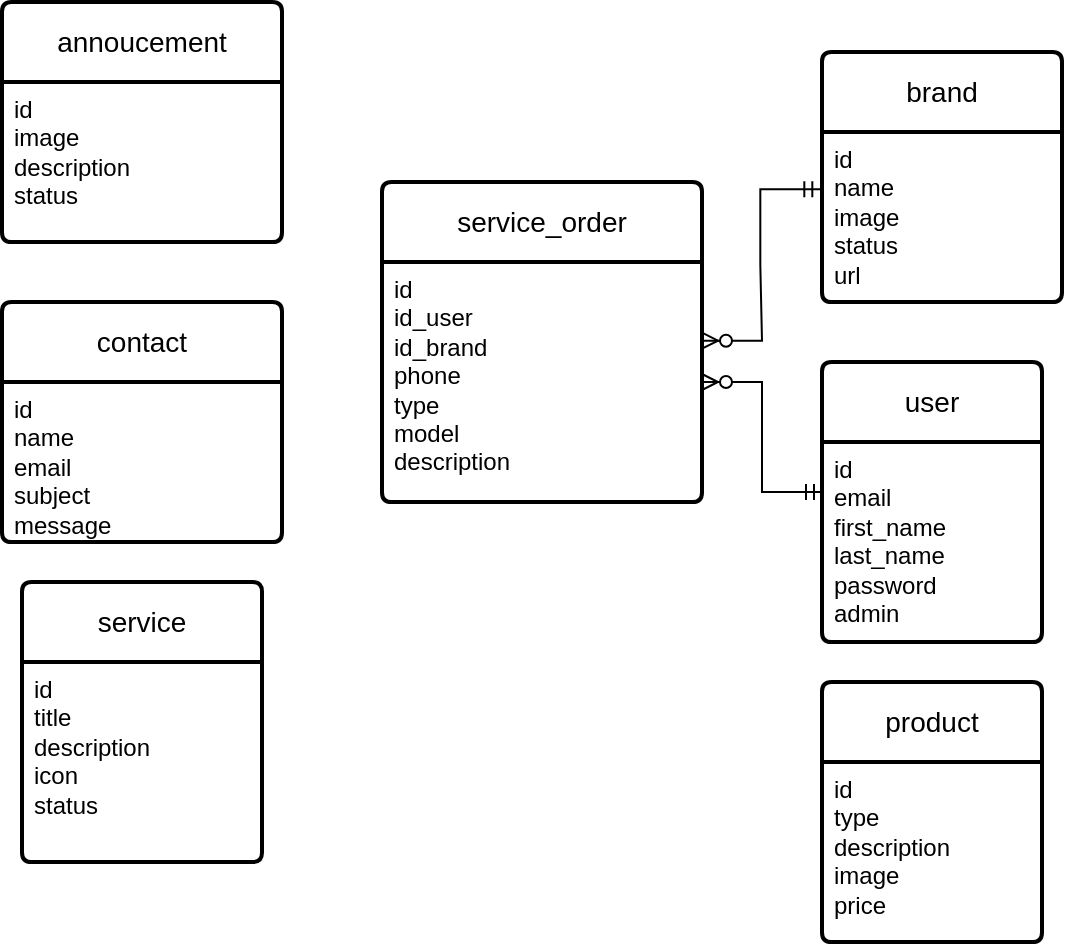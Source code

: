 <mxfile version="24.6.2" type="device">
  <diagram id="R2lEEEUBdFMjLlhIrx00" name="Page-1">
    <mxGraphModel dx="1229" dy="629" grid="1" gridSize="10" guides="1" tooltips="1" connect="1" arrows="1" fold="1" page="1" pageScale="1" pageWidth="850" pageHeight="1100" math="0" shadow="0" extFonts="Permanent Marker^https://fonts.googleapis.com/css?family=Permanent+Marker">
      <root>
        <mxCell id="0" />
        <mxCell id="1" parent="0" />
        <mxCell id="vGuo_JRTg34PAEIXhD7t-17" value="annoucement" style="swimlane;childLayout=stackLayout;horizontal=1;startSize=40;horizontalStack=0;rounded=1;fontSize=14;fontStyle=0;strokeWidth=2;resizeParent=0;resizeLast=1;shadow=0;dashed=0;align=center;arcSize=4;whiteSpace=wrap;html=1;" parent="1" vertex="1">
          <mxGeometry x="120" y="60" width="140" height="120" as="geometry" />
        </mxCell>
        <mxCell id="vGuo_JRTg34PAEIXhD7t-18" value="id&lt;div&gt;image&lt;/div&gt;&lt;div&gt;description&lt;/div&gt;&lt;div&gt;status&lt;/div&gt;" style="align=left;strokeColor=none;fillColor=none;spacingLeft=4;fontSize=12;verticalAlign=top;resizable=0;rotatable=0;part=1;html=1;" parent="vGuo_JRTg34PAEIXhD7t-17" vertex="1">
          <mxGeometry y="40" width="140" height="80" as="geometry" />
        </mxCell>
        <mxCell id="vGuo_JRTg34PAEIXhD7t-19" value="product" style="swimlane;childLayout=stackLayout;horizontal=1;startSize=40;horizontalStack=0;rounded=1;fontSize=14;fontStyle=0;strokeWidth=2;resizeParent=0;resizeLast=1;shadow=0;dashed=0;align=center;arcSize=4;whiteSpace=wrap;html=1;" parent="1" vertex="1">
          <mxGeometry x="530" y="400" width="110" height="130" as="geometry" />
        </mxCell>
        <mxCell id="vGuo_JRTg34PAEIXhD7t-20" value="id&lt;div&gt;type&lt;/div&gt;&lt;div&gt;description&lt;br&gt;&lt;/div&gt;&lt;div&gt;image&lt;/div&gt;&lt;div&gt;price&lt;/div&gt;" style="align=left;strokeColor=none;fillColor=none;spacingLeft=4;fontSize=12;verticalAlign=top;resizable=0;rotatable=0;part=1;html=1;" parent="vGuo_JRTg34PAEIXhD7t-19" vertex="1">
          <mxGeometry y="40" width="110" height="90" as="geometry" />
        </mxCell>
        <mxCell id="vGuo_JRTg34PAEIXhD7t-21" value="brand" style="swimlane;childLayout=stackLayout;horizontal=1;startSize=40;horizontalStack=0;rounded=1;fontSize=14;fontStyle=0;strokeWidth=2;resizeParent=0;resizeLast=1;shadow=0;dashed=0;align=center;arcSize=4;whiteSpace=wrap;html=1;" parent="1" vertex="1">
          <mxGeometry x="530" y="85" width="120" height="125" as="geometry" />
        </mxCell>
        <mxCell id="vGuo_JRTg34PAEIXhD7t-22" value="id&lt;div&gt;name&lt;/div&gt;&lt;div&gt;image&lt;/div&gt;&lt;div&gt;status&lt;/div&gt;&lt;div&gt;&lt;span style=&quot;background-color: initial;&quot;&gt;url&lt;/span&gt;&lt;/div&gt;" style="align=left;strokeColor=none;fillColor=none;spacingLeft=4;fontSize=12;verticalAlign=top;resizable=0;rotatable=0;part=1;html=1;" parent="vGuo_JRTg34PAEIXhD7t-21" vertex="1">
          <mxGeometry y="40" width="120" height="85" as="geometry" />
        </mxCell>
        <mxCell id="vGuo_JRTg34PAEIXhD7t-23" value="service" style="swimlane;childLayout=stackLayout;horizontal=1;startSize=40;horizontalStack=0;rounded=1;fontSize=14;fontStyle=0;strokeWidth=2;resizeParent=0;resizeLast=1;shadow=0;dashed=0;align=center;arcSize=4;whiteSpace=wrap;html=1;" parent="1" vertex="1">
          <mxGeometry x="130" y="350" width="120" height="140" as="geometry" />
        </mxCell>
        <mxCell id="vGuo_JRTg34PAEIXhD7t-24" value="id&lt;div&gt;title&lt;/div&gt;&lt;div&gt;description&lt;br&gt;&lt;/div&gt;&lt;div&gt;icon&lt;/div&gt;&lt;div&gt;status&lt;/div&gt;" style="align=left;strokeColor=none;fillColor=none;spacingLeft=4;fontSize=12;verticalAlign=top;resizable=0;rotatable=0;part=1;html=1;" parent="vGuo_JRTg34PAEIXhD7t-23" vertex="1">
          <mxGeometry y="40" width="120" height="100" as="geometry" />
        </mxCell>
        <mxCell id="vGuo_JRTg34PAEIXhD7t-25" value="user" style="swimlane;childLayout=stackLayout;horizontal=1;startSize=40;horizontalStack=0;rounded=1;fontSize=14;fontStyle=0;strokeWidth=2;resizeParent=0;resizeLast=1;shadow=0;dashed=0;align=center;arcSize=4;whiteSpace=wrap;html=1;" parent="1" vertex="1">
          <mxGeometry x="530" y="240" width="110" height="140" as="geometry" />
        </mxCell>
        <mxCell id="vGuo_JRTg34PAEIXhD7t-26" value="id&lt;div&gt;email&lt;/div&gt;&lt;div&gt;first_name&lt;/div&gt;&lt;div&gt;last_name&lt;/div&gt;&lt;div&gt;password&lt;/div&gt;&lt;div&gt;admin&lt;/div&gt;" style="align=left;strokeColor=none;fillColor=none;spacingLeft=4;fontSize=12;verticalAlign=top;resizable=0;rotatable=0;part=1;html=1;" parent="vGuo_JRTg34PAEIXhD7t-25" vertex="1">
          <mxGeometry y="40" width="110" height="100" as="geometry" />
        </mxCell>
        <mxCell id="vGuo_JRTg34PAEIXhD7t-27" value="service_order" style="swimlane;childLayout=stackLayout;horizontal=1;startSize=40;horizontalStack=0;rounded=1;fontSize=14;fontStyle=0;strokeWidth=2;resizeParent=0;resizeLast=1;shadow=0;dashed=0;align=center;arcSize=4;whiteSpace=wrap;html=1;" parent="1" vertex="1">
          <mxGeometry x="310" y="150" width="160" height="160" as="geometry" />
        </mxCell>
        <mxCell id="vGuo_JRTg34PAEIXhD7t-28" value="id&lt;div&gt;id_user&lt;/div&gt;&lt;div&gt;id_brand&lt;/div&gt;&lt;div&gt;phone&lt;/div&gt;&lt;div&gt;type&lt;/div&gt;&lt;div&gt;model&lt;/div&gt;&lt;div&gt;description&lt;/div&gt;" style="align=left;strokeColor=none;fillColor=none;spacingLeft=4;fontSize=12;verticalAlign=top;resizable=0;rotatable=0;part=1;html=1;" parent="vGuo_JRTg34PAEIXhD7t-27" vertex="1">
          <mxGeometry y="40" width="160" height="120" as="geometry" />
        </mxCell>
        <mxCell id="vGuo_JRTg34PAEIXhD7t-29" value="" style="edgeStyle=entityRelationEdgeStyle;fontSize=12;html=1;endArrow=ERzeroToMany;startArrow=ERmandOne;rounded=0;exitX=0;exitY=0.25;exitDx=0;exitDy=0;entryX=1;entryY=0.5;entryDx=0;entryDy=0;" parent="1" source="vGuo_JRTg34PAEIXhD7t-26" target="vGuo_JRTg34PAEIXhD7t-28" edge="1">
          <mxGeometry width="100" height="100" relative="1" as="geometry">
            <mxPoint x="470" y="290" as="sourcePoint" />
            <mxPoint x="320" y="500" as="targetPoint" />
          </mxGeometry>
        </mxCell>
        <mxCell id="vGuo_JRTg34PAEIXhD7t-30" value="" style="edgeStyle=entityRelationEdgeStyle;fontSize=12;html=1;endArrow=ERzeroToMany;startArrow=ERmandOne;rounded=0;exitX=-0.007;exitY=0.337;exitDx=0;exitDy=0;entryX=1;entryY=0.328;entryDx=0;entryDy=0;exitPerimeter=0;entryPerimeter=0;" parent="1" source="vGuo_JRTg34PAEIXhD7t-22" target="vGuo_JRTg34PAEIXhD7t-28" edge="1">
          <mxGeometry width="100" height="100" relative="1" as="geometry">
            <mxPoint x="465" y="555" as="sourcePoint" />
            <mxPoint x="360" y="500" as="targetPoint" />
          </mxGeometry>
        </mxCell>
        <mxCell id="vGuo_JRTg34PAEIXhD7t-31" value="contact" style="swimlane;childLayout=stackLayout;horizontal=1;startSize=40;horizontalStack=0;rounded=1;fontSize=14;fontStyle=0;strokeWidth=2;resizeParent=0;resizeLast=1;shadow=0;dashed=0;align=center;arcSize=4;whiteSpace=wrap;html=1;" parent="1" vertex="1">
          <mxGeometry x="120" y="210" width="140" height="120" as="geometry" />
        </mxCell>
        <mxCell id="vGuo_JRTg34PAEIXhD7t-32" value="id&lt;div&gt;name&lt;/div&gt;&lt;div&gt;email&lt;/div&gt;&lt;div&gt;subject&lt;/div&gt;&lt;div&gt;message&lt;/div&gt;" style="align=left;strokeColor=none;fillColor=none;spacingLeft=4;fontSize=12;verticalAlign=top;resizable=0;rotatable=0;part=1;html=1;" parent="vGuo_JRTg34PAEIXhD7t-31" vertex="1">
          <mxGeometry y="40" width="140" height="80" as="geometry" />
        </mxCell>
      </root>
    </mxGraphModel>
  </diagram>
</mxfile>
